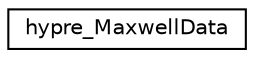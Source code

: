 digraph "Graphical Class Hierarchy"
{
 // LATEX_PDF_SIZE
  edge [fontname="Helvetica",fontsize="10",labelfontname="Helvetica",labelfontsize="10"];
  node [fontname="Helvetica",fontsize="10",shape=record];
  rankdir="LR";
  Node0 [label="hypre_MaxwellData",height=0.2,width=0.4,color="black", fillcolor="white", style="filled",URL="$structhypre___maxwell_data.html",tooltip=" "];
}
